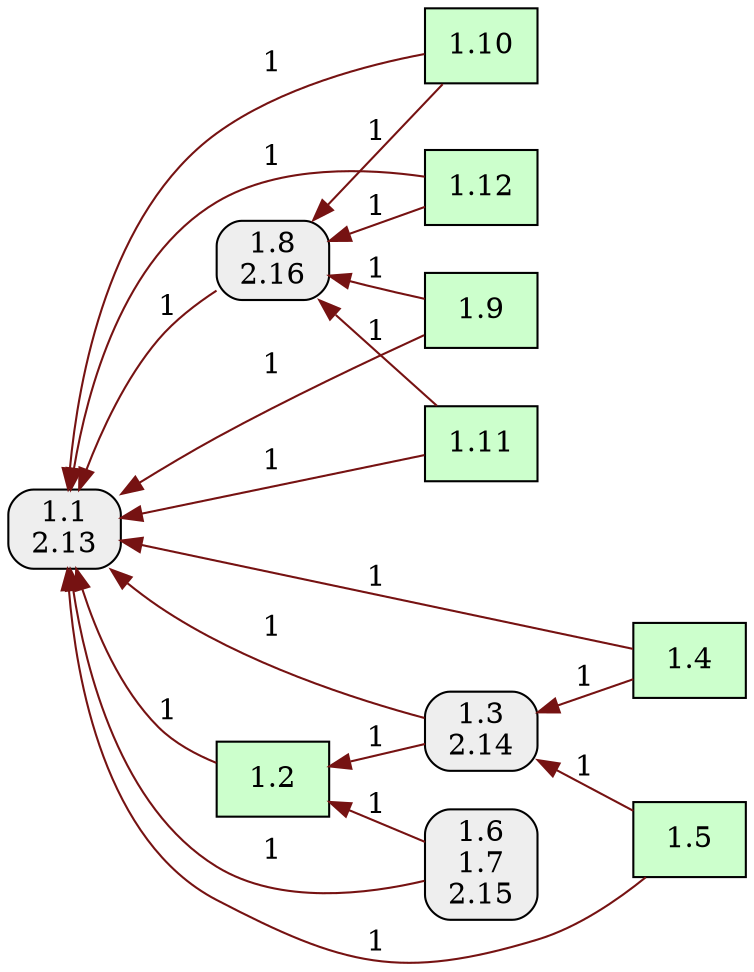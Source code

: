 digraph {

rankdir = RL

"1.10" [shape=box style="filled" fillcolor="#CCFFCC"]
"1.11" [shape=box style="filled" fillcolor="#CCFFCC"]
"1.12" [shape=box style="filled" fillcolor="#CCFFCC"]
"1.1\n2.13" [shape=box style="filled,rounded" fillcolor="#EEEEEE"]
"1.2" [shape=box style="filled" fillcolor="#CCFFCC"]
"1.3\n2.14" [shape=box style="filled,rounded" fillcolor="#EEEEEE"]
"1.4" [shape=box style="filled" fillcolor="#CCFFCC"]
"1.5" [shape=box style="filled" fillcolor="#CCFFCC"]
"1.6\n1.7\n2.15" [shape=box style="filled,rounded" fillcolor="#EEEEEE"]
"1.8\n2.16" [shape=box style="filled,rounded" fillcolor="#EEEEEE"]
"1.9" [shape=box style="filled" fillcolor="#CCFFCC"]
"1.10" -> "1.1\n2.13" [style=filled,label=1,color="#761212"];
"1.10" -> "1.8\n2.16" [style=filled,label=1,color="#761212"];
"1.11" -> "1.1\n2.13" [style=filled,label=1,color="#761212"];
"1.11" -> "1.8\n2.16" [style=filled,label=1,color="#761212"];
"1.12" -> "1.1\n2.13" [style=filled,label=1,color="#761212"];
"1.12" -> "1.8\n2.16" [style=filled,label=1,color="#761212"];
"1.2" -> "1.1\n2.13" [style=filled,label=1,color="#761212"];
"1.3\n2.14" -> "1.1\n2.13" [style=filled,label=1,color="#761212"];
"1.3\n2.14" -> "1.2" [style=filled,label=1,color="#761212"];
"1.4" -> "1.1\n2.13" [style=filled,label=1,color="#761212"];
"1.4" -> "1.3\n2.14" [style=filled,label=1,color="#761212"];
"1.5" -> "1.1\n2.13" [style=filled,label=1,color="#761212"];
"1.5" -> "1.3\n2.14" [style=filled,label=1,color="#761212"];
"1.6\n1.7\n2.15" -> "1.1\n2.13" [style=filled,label=1,color="#761212"];
"1.6\n1.7\n2.15" -> "1.2" [style=filled,label=1,color="#761212"];
"1.8\n2.16" -> "1.1\n2.13" [style=filled,label=1,color="#761212"];
"1.9" -> "1.1\n2.13" [style=filled,label=1,color="#761212"];
"1.9" -> "1.8\n2.16" [style=filled,label=1,color="#761212"];
}
